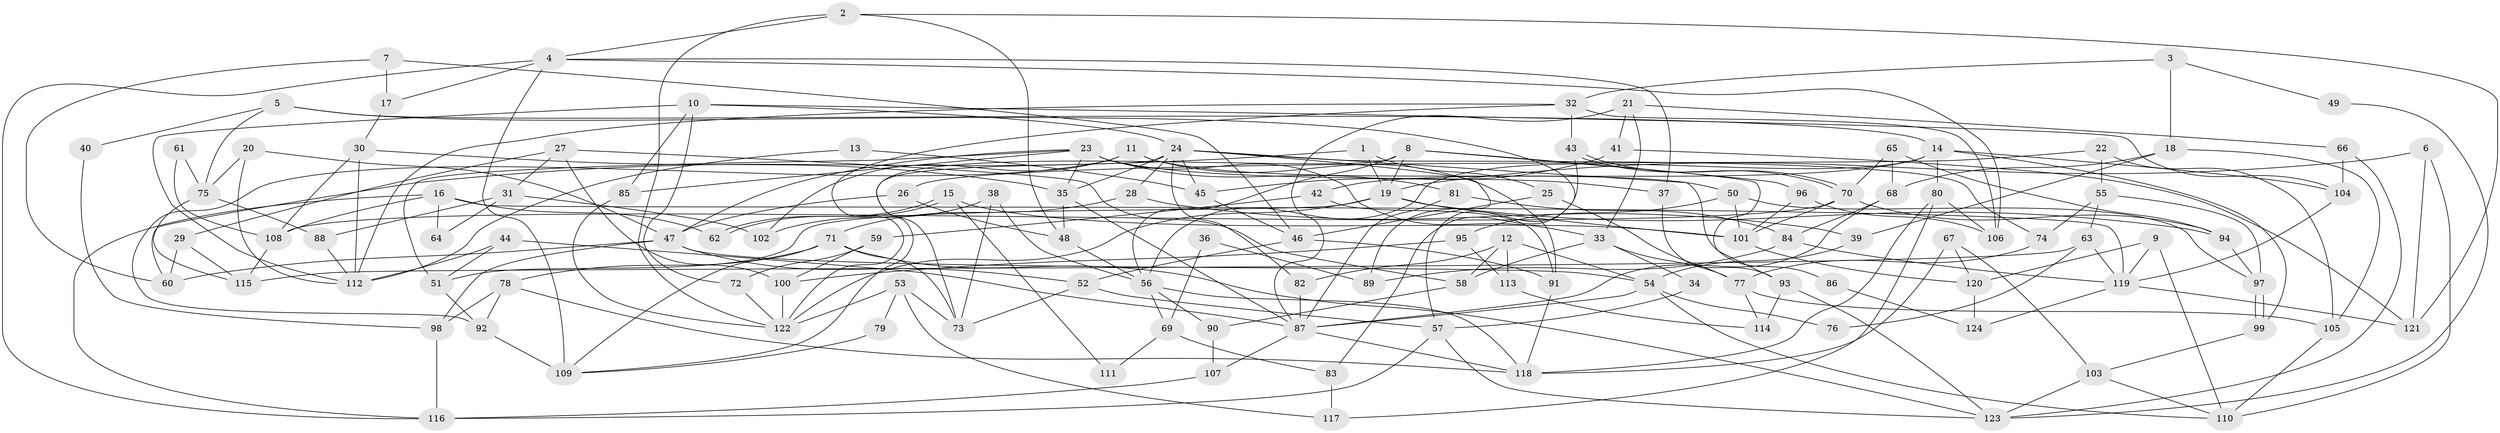 // Generated by graph-tools (version 1.1) at 2025/51/03/09/25 04:51:48]
// undirected, 124 vertices, 248 edges
graph export_dot {
graph [start="1"]
  node [color=gray90,style=filled];
  1;
  2;
  3;
  4;
  5;
  6;
  7;
  8;
  9;
  10;
  11;
  12;
  13;
  14;
  15;
  16;
  17;
  18;
  19;
  20;
  21;
  22;
  23;
  24;
  25;
  26;
  27;
  28;
  29;
  30;
  31;
  32;
  33;
  34;
  35;
  36;
  37;
  38;
  39;
  40;
  41;
  42;
  43;
  44;
  45;
  46;
  47;
  48;
  49;
  50;
  51;
  52;
  53;
  54;
  55;
  56;
  57;
  58;
  59;
  60;
  61;
  62;
  63;
  64;
  65;
  66;
  67;
  68;
  69;
  70;
  71;
  72;
  73;
  74;
  75;
  76;
  77;
  78;
  79;
  80;
  81;
  82;
  83;
  84;
  85;
  86;
  87;
  88;
  89;
  90;
  91;
  92;
  93;
  94;
  95;
  96;
  97;
  98;
  99;
  100;
  101;
  102;
  103;
  104;
  105;
  106;
  107;
  108;
  109;
  110;
  111;
  112;
  113;
  114;
  115;
  116;
  117;
  118;
  119;
  120;
  121;
  122;
  123;
  124;
  1 -- 19;
  1 -- 60;
  1 -- 25;
  2 -- 48;
  2 -- 121;
  2 -- 4;
  2 -- 122;
  3 -- 18;
  3 -- 32;
  3 -- 49;
  4 -- 109;
  4 -- 17;
  4 -- 37;
  4 -- 106;
  4 -- 116;
  5 -- 57;
  5 -- 14;
  5 -- 40;
  5 -- 75;
  6 -- 19;
  6 -- 110;
  6 -- 121;
  7 -- 17;
  7 -- 46;
  7 -- 60;
  8 -- 96;
  8 -- 19;
  8 -- 56;
  8 -- 93;
  8 -- 109;
  9 -- 119;
  9 -- 110;
  9 -- 120;
  10 -- 104;
  10 -- 112;
  10 -- 24;
  10 -- 72;
  10 -- 85;
  11 -- 92;
  11 -- 50;
  11 -- 91;
  11 -- 102;
  12 -- 82;
  12 -- 54;
  12 -- 58;
  12 -- 113;
  13 -- 112;
  13 -- 45;
  14 -- 56;
  14 -- 99;
  14 -- 42;
  14 -- 80;
  14 -- 104;
  15 -- 101;
  15 -- 62;
  15 -- 62;
  15 -- 111;
  16 -- 116;
  16 -- 119;
  16 -- 62;
  16 -- 64;
  16 -- 108;
  17 -- 30;
  18 -- 105;
  18 -- 39;
  18 -- 68;
  19 -- 51;
  19 -- 94;
  19 -- 101;
  19 -- 122;
  20 -- 47;
  20 -- 112;
  20 -- 75;
  21 -- 41;
  21 -- 33;
  21 -- 66;
  21 -- 87;
  22 -- 55;
  22 -- 105;
  22 -- 26;
  23 -- 85;
  23 -- 37;
  23 -- 33;
  23 -- 35;
  23 -- 47;
  23 -- 51;
  23 -- 81;
  24 -- 73;
  24 -- 28;
  24 -- 35;
  24 -- 45;
  24 -- 74;
  24 -- 82;
  24 -- 86;
  24 -- 89;
  25 -- 46;
  25 -- 77;
  26 -- 47;
  26 -- 48;
  27 -- 100;
  27 -- 58;
  27 -- 29;
  27 -- 31;
  28 -- 71;
  28 -- 39;
  29 -- 115;
  29 -- 60;
  30 -- 35;
  30 -- 108;
  30 -- 112;
  31 -- 88;
  31 -- 64;
  31 -- 102;
  32 -- 106;
  32 -- 122;
  32 -- 43;
  32 -- 112;
  33 -- 58;
  33 -- 34;
  33 -- 77;
  34 -- 57;
  35 -- 48;
  35 -- 87;
  36 -- 89;
  36 -- 69;
  37 -- 93;
  38 -- 102;
  38 -- 56;
  38 -- 73;
  39 -- 54;
  40 -- 98;
  41 -- 121;
  41 -- 45;
  42 -- 91;
  42 -- 59;
  43 -- 70;
  43 -- 70;
  43 -- 83;
  44 -- 112;
  44 -- 87;
  44 -- 51;
  45 -- 46;
  46 -- 91;
  46 -- 52;
  47 -- 60;
  47 -- 52;
  47 -- 54;
  47 -- 98;
  48 -- 56;
  49 -- 123;
  50 -- 101;
  50 -- 97;
  50 -- 95;
  51 -- 92;
  52 -- 73;
  52 -- 57;
  53 -- 73;
  53 -- 122;
  53 -- 79;
  53 -- 117;
  54 -- 87;
  54 -- 76;
  54 -- 110;
  55 -- 74;
  55 -- 97;
  55 -- 63;
  56 -- 69;
  56 -- 90;
  56 -- 118;
  57 -- 123;
  57 -- 116;
  58 -- 90;
  59 -- 72;
  59 -- 100;
  61 -- 108;
  61 -- 75;
  63 -- 119;
  63 -- 76;
  63 -- 115;
  65 -- 68;
  65 -- 70;
  65 -- 94;
  66 -- 123;
  66 -- 104;
  67 -- 118;
  67 -- 120;
  67 -- 103;
  68 -- 87;
  68 -- 84;
  69 -- 83;
  69 -- 111;
  70 -- 108;
  70 -- 94;
  70 -- 101;
  71 -- 78;
  71 -- 109;
  71 -- 73;
  71 -- 123;
  72 -- 122;
  74 -- 77;
  75 -- 88;
  75 -- 115;
  77 -- 105;
  77 -- 114;
  78 -- 118;
  78 -- 98;
  78 -- 92;
  79 -- 109;
  80 -- 118;
  80 -- 106;
  80 -- 117;
  81 -- 87;
  81 -- 84;
  82 -- 87;
  83 -- 117;
  84 -- 89;
  84 -- 119;
  85 -- 122;
  86 -- 124;
  87 -- 107;
  87 -- 118;
  88 -- 112;
  90 -- 107;
  91 -- 118;
  92 -- 109;
  93 -- 114;
  93 -- 123;
  94 -- 97;
  95 -- 100;
  95 -- 113;
  96 -- 106;
  96 -- 101;
  97 -- 99;
  97 -- 99;
  98 -- 116;
  99 -- 103;
  100 -- 122;
  101 -- 120;
  103 -- 123;
  103 -- 110;
  104 -- 119;
  105 -- 110;
  107 -- 116;
  108 -- 115;
  113 -- 114;
  119 -- 121;
  119 -- 124;
  120 -- 124;
}
